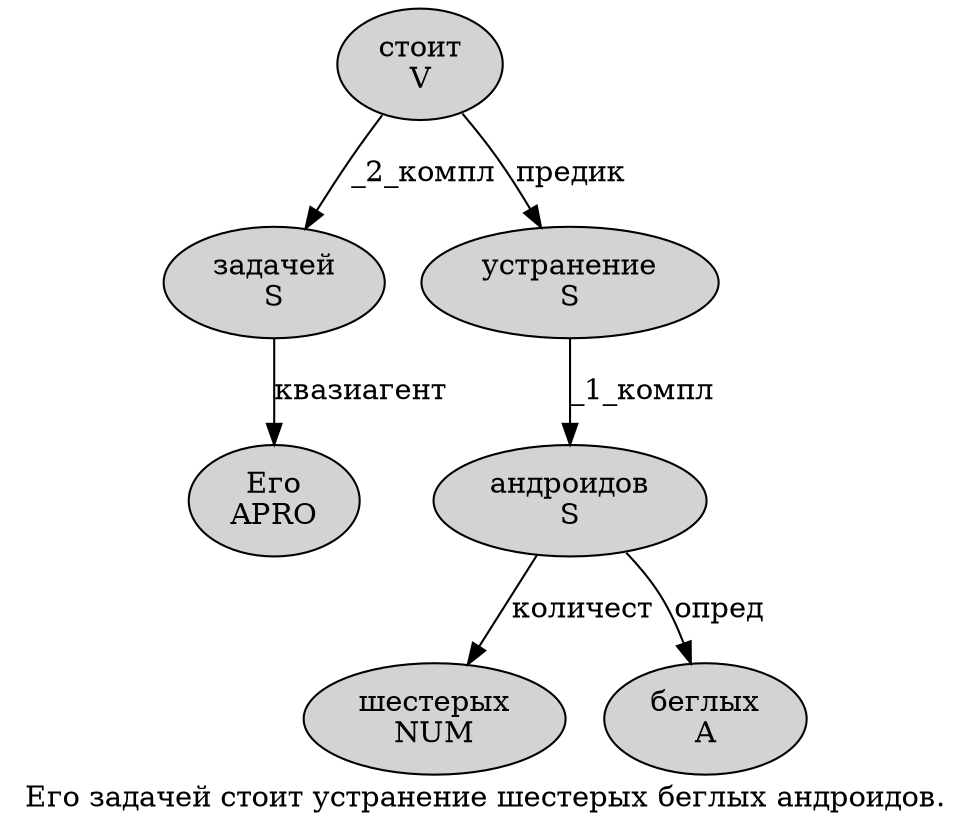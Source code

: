 digraph SENTENCE_2780 {
	graph [label="Его задачей стоит устранение шестерых беглых андроидов."]
	node [style=filled]
		0 [label="Его
APRO" color="" fillcolor=lightgray penwidth=1 shape=ellipse]
		1 [label="задачей
S" color="" fillcolor=lightgray penwidth=1 shape=ellipse]
		2 [label="стоит
V" color="" fillcolor=lightgray penwidth=1 shape=ellipse]
		3 [label="устранение
S" color="" fillcolor=lightgray penwidth=1 shape=ellipse]
		4 [label="шестерых
NUM" color="" fillcolor=lightgray penwidth=1 shape=ellipse]
		5 [label="беглых
A" color="" fillcolor=lightgray penwidth=1 shape=ellipse]
		6 [label="андроидов
S" color="" fillcolor=lightgray penwidth=1 shape=ellipse]
			3 -> 6 [label="_1_компл"]
			2 -> 1 [label="_2_компл"]
			2 -> 3 [label="предик"]
			6 -> 4 [label="количест"]
			6 -> 5 [label="опред"]
			1 -> 0 [label="квазиагент"]
}